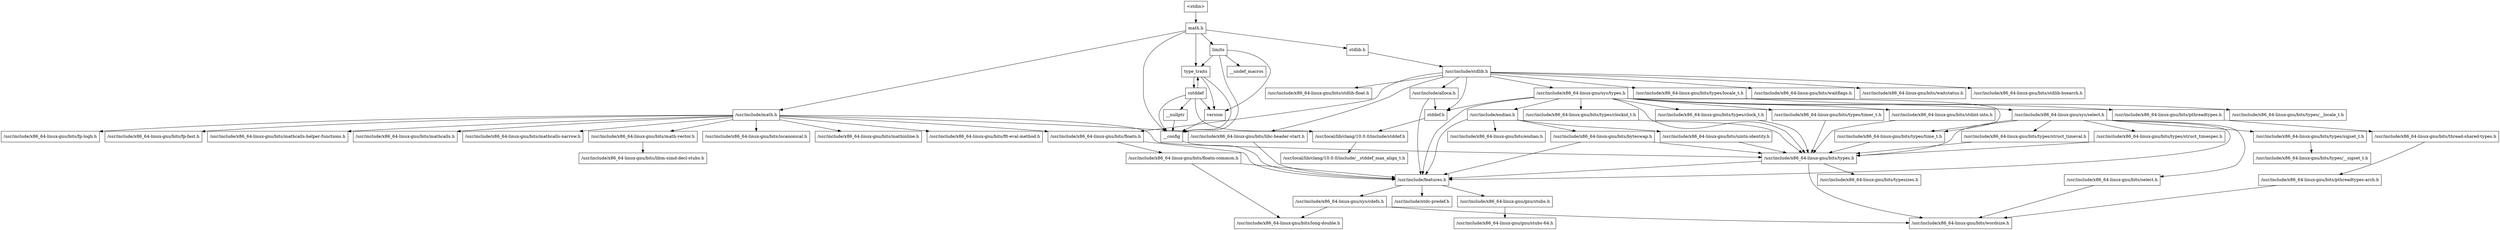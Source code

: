 digraph "dependencies" {
  header_0 [ shape="box", label="\<stdin\>" ];
  header_1 [ shape="box", label="math.h" ];
  header_11 [ shape="box", label="stdlib.h" ];
  header_12 [ shape="box", label="/usr/include/stdlib.h" ];
  header_13 [ shape="box", label="/usr/include/x86_64-linux-gnu/bits/libc-header-start.h" ];
  header_14 [ shape="box", label="stddef.h" ];
  header_15 [ shape="box", label="/usr/local/lib/clang/10.0.0/include/stddef.h" ];
  header_16 [ shape="box", label="/usr/include/x86_64-linux-gnu/bits/waitflags.h" ];
  header_17 [ shape="box", label="/usr/include/x86_64-linux-gnu/bits/waitstatus.h" ];
  header_18 [ shape="box", label="/usr/include/x86_64-linux-gnu/bits/floatn.h" ];
  header_19 [ shape="box", label="/usr/include/x86_64-linux-gnu/bits/floatn-common.h" ];
  header_2 [ shape="box", label="__config" ];
  header_20 [ shape="box", label="/usr/include/x86_64-linux-gnu/bits/types/locale_t.h" ];
  header_21 [ shape="box", label="/usr/include/x86_64-linux-gnu/bits/types/__locale_t.h" ];
  header_22 [ shape="box", label="/usr/include/x86_64-linux-gnu/sys/types.h" ];
  header_23 [ shape="box", label="/usr/include/x86_64-linux-gnu/bits/types.h" ];
  header_24 [ shape="box", label="/usr/include/x86_64-linux-gnu/bits/typesizes.h" ];
  header_25 [ shape="box", label="/usr/include/x86_64-linux-gnu/bits/types/clock_t.h" ];
  header_26 [ shape="box", label="/usr/include/x86_64-linux-gnu/bits/types/clockid_t.h" ];
  header_27 [ shape="box", label="/usr/include/x86_64-linux-gnu/bits/types/time_t.h" ];
  header_28 [ shape="box", label="/usr/include/x86_64-linux-gnu/bits/types/timer_t.h" ];
  header_29 [ shape="box", label="/usr/include/x86_64-linux-gnu/bits/stdint-intn.h" ];
  header_3 [ shape="box", label="/usr/include/features.h" ];
  header_30 [ shape="box", label="/usr/include/endian.h" ];
  header_31 [ shape="box", label="/usr/include/x86_64-linux-gnu/bits/endian.h" ];
  header_32 [ shape="box", label="/usr/include/x86_64-linux-gnu/bits/byteswap.h" ];
  header_33 [ shape="box", label="/usr/include/x86_64-linux-gnu/bits/uintn-identity.h" ];
  header_34 [ shape="box", label="/usr/include/x86_64-linux-gnu/sys/select.h" ];
  header_35 [ shape="box", label="/usr/include/x86_64-linux-gnu/bits/select.h" ];
  header_36 [ shape="box", label="/usr/include/x86_64-linux-gnu/bits/types/sigset_t.h" ];
  header_37 [ shape="box", label="/usr/include/x86_64-linux-gnu/bits/types/__sigset_t.h" ];
  header_38 [ shape="box", label="/usr/include/x86_64-linux-gnu/bits/types/struct_timeval.h" ];
  header_39 [ shape="box", label="/usr/include/x86_64-linux-gnu/bits/types/struct_timespec.h" ];
  header_4 [ shape="box", label="/usr/include/stdc-predef.h" ];
  header_40 [ shape="box", label="/usr/include/x86_64-linux-gnu/bits/pthreadtypes.h" ];
  header_41 [ shape="box", label="/usr/include/x86_64-linux-gnu/bits/thread-shared-types.h" ];
  header_42 [ shape="box", label="/usr/include/x86_64-linux-gnu/bits/pthreadtypes-arch.h" ];
  header_43 [ shape="box", label="/usr/include/alloca.h" ];
  header_44 [ shape="box", label="/usr/include/x86_64-linux-gnu/bits/stdlib-bsearch.h" ];
  header_45 [ shape="box", label="/usr/include/x86_64-linux-gnu/bits/stdlib-float.h" ];
  header_46 [ shape="box", label="/usr/include/math.h" ];
  header_47 [ shape="box", label="/usr/include/x86_64-linux-gnu/bits/math-vector.h" ];
  header_48 [ shape="box", label="/usr/include/x86_64-linux-gnu/bits/libm-simd-decl-stubs.h" ];
  header_49 [ shape="box", label="/usr/include/x86_64-linux-gnu/bits/flt-eval-method.h" ];
  header_5 [ shape="box", label="/usr/include/x86_64-linux-gnu/sys/cdefs.h" ];
  header_50 [ shape="box", label="/usr/include/x86_64-linux-gnu/bits/fp-logb.h" ];
  header_51 [ shape="box", label="/usr/include/x86_64-linux-gnu/bits/fp-fast.h" ];
  header_52 [ shape="box", label="/usr/include/x86_64-linux-gnu/bits/mathcalls-helper-functions.h" ];
  header_53 [ shape="box", label="/usr/include/x86_64-linux-gnu/bits/mathcalls.h" ];
  header_54 [ shape="box", label="/usr/include/x86_64-linux-gnu/bits/mathcalls-narrow.h" ];
  header_55 [ shape="box", label="/usr/include/x86_64-linux-gnu/bits/iscanonical.h" ];
  header_56 [ shape="box", label="/usr/include/x86_64-linux-gnu/bits/mathinline.h" ];
  header_57 [ shape="box", label="type_traits" ];
  header_58 [ shape="box", label="cstddef" ];
  header_59 [ shape="box", label="version" ];
  header_6 [ shape="box", label="/usr/include/x86_64-linux-gnu/bits/wordsize.h" ];
  header_60 [ shape="box", label="/usr/local/lib/clang/10.0.0/include/__stddef_max_align_t.h" ];
  header_61 [ shape="box", label="__nullptr" ];
  header_62 [ shape="box", label="limits" ];
  header_63 [ shape="box", label="__undef_macros" ];
  header_7 [ shape="box", label="/usr/include/x86_64-linux-gnu/bits/long-double.h" ];
  header_8 [ shape="box", label="/usr/include/x86_64-linux-gnu/gnu/stubs.h" ];
  header_9 [ shape="box", label="/usr/include/x86_64-linux-gnu/gnu/stubs-64.h" ];
  header_58 -> header_61;
  header_58 -> header_59;
  header_58 -> header_57;
  header_58 -> header_2;
  header_58 -> header_15;
  header_29 -> header_23;
  header_28 -> header_23;
  header_59 -> header_2;
  header_25 -> header_23;
  header_27 -> header_23;
  header_26 -> header_23;
  header_20 -> header_21;
  header_23 -> header_6;
  header_23 -> header_24;
  header_23 -> header_3;
  header_22 -> header_14;
  header_22 -> header_29;
  header_22 -> header_28;
  header_22 -> header_25;
  header_22 -> header_27;
  header_22 -> header_26;
  header_22 -> header_23;
  header_22 -> header_30;
  header_22 -> header_3;
  header_22 -> header_40;
  header_22 -> header_34;
  header_47 -> header_48;
  header_46 -> header_54;
  header_46 -> header_13;
  header_46 -> header_50;
  header_46 -> header_51;
  header_46 -> header_52;
  header_46 -> header_53;
  header_46 -> header_18;
  header_46 -> header_55;
  header_46 -> header_23;
  header_46 -> header_47;
  header_46 -> header_56;
  header_46 -> header_49;
  header_43 -> header_14;
  header_43 -> header_3;
  header_42 -> header_6;
  header_41 -> header_42;
  header_40 -> header_41;
  header_33 -> header_23;
  header_38 -> header_23;
  header_39 -> header_23;
  header_5 -> header_6;
  header_5 -> header_7;
  header_2 -> header_3;
  header_3 -> header_4;
  header_3 -> header_5;
  header_3 -> header_8;
  header_0 -> header_1;
  header_1 -> header_46;
  header_1 -> header_62;
  header_1 -> header_2;
  header_1 -> header_11;
  header_1 -> header_57;
  header_8 -> header_9;
  header_14 -> header_15;
  header_15 -> header_60;
  header_11 -> header_12;
  header_12 -> header_14;
  header_12 -> header_16;
  header_12 -> header_17;
  header_12 -> header_13;
  header_12 -> header_18;
  header_12 -> header_20;
  header_12 -> header_22;
  header_12 -> header_45;
  header_12 -> header_44;
  header_12 -> header_43;
  header_13 -> header_3;
  header_36 -> header_37;
  header_32 -> header_3;
  header_32 -> header_23;
  header_34 -> header_38;
  header_34 -> header_39;
  header_34 -> header_36;
  header_34 -> header_27;
  header_34 -> header_35;
  header_34 -> header_23;
  header_34 -> header_3;
  header_35 -> header_6;
  header_18 -> header_3;
  header_18 -> header_19;
  header_19 -> header_7;
  header_19 -> header_3;
  header_30 -> header_32;
  header_30 -> header_3;
  header_30 -> header_33;
  header_30 -> header_31;
  header_57 -> header_58;
  header_57 -> header_59;
  header_57 -> header_2;
  header_61 -> header_2;
  header_62 -> header_59;
  header_62 -> header_63;
  header_62 -> header_2;
  header_62 -> header_57;
}
